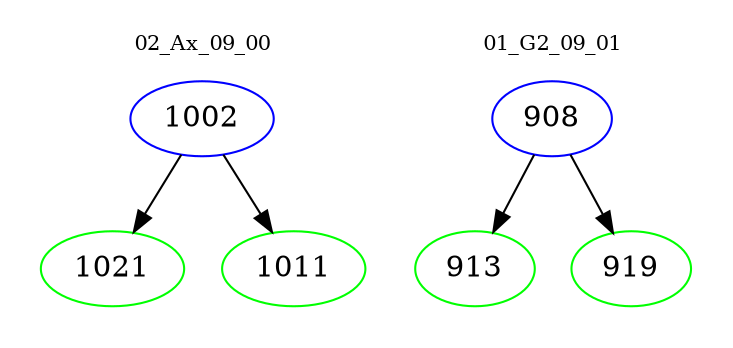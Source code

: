 digraph{
subgraph cluster_0 {
color = white
label = "02_Ax_09_00";
fontsize=10;
T0_1002 [label="1002", color="blue"]
T0_1002 -> T0_1021 [color="black"]
T0_1021 [label="1021", color="green"]
T0_1002 -> T0_1011 [color="black"]
T0_1011 [label="1011", color="green"]
}
subgraph cluster_1 {
color = white
label = "01_G2_09_01";
fontsize=10;
T1_908 [label="908", color="blue"]
T1_908 -> T1_913 [color="black"]
T1_913 [label="913", color="green"]
T1_908 -> T1_919 [color="black"]
T1_919 [label="919", color="green"]
}
}
